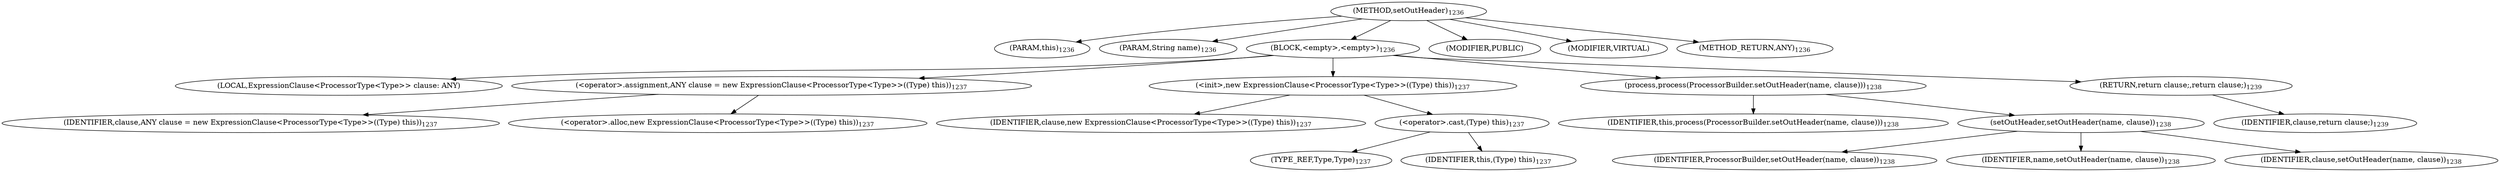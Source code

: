 digraph "setOutHeader" {  
"2302" [label = <(METHOD,setOutHeader)<SUB>1236</SUB>> ]
"353" [label = <(PARAM,this)<SUB>1236</SUB>> ]
"2303" [label = <(PARAM,String name)<SUB>1236</SUB>> ]
"2304" [label = <(BLOCK,&lt;empty&gt;,&lt;empty&gt;)<SUB>1236</SUB>> ]
"355" [label = <(LOCAL,ExpressionClause&lt;ProcessorType&lt;Type&gt;&gt; clause: ANY)> ]
"2305" [label = <(&lt;operator&gt;.assignment,ANY clause = new ExpressionClause&lt;ProcessorType&lt;Type&gt;&gt;((Type) this))<SUB>1237</SUB>> ]
"2306" [label = <(IDENTIFIER,clause,ANY clause = new ExpressionClause&lt;ProcessorType&lt;Type&gt;&gt;((Type) this))<SUB>1237</SUB>> ]
"2307" [label = <(&lt;operator&gt;.alloc,new ExpressionClause&lt;ProcessorType&lt;Type&gt;&gt;((Type) this))<SUB>1237</SUB>> ]
"2308" [label = <(&lt;init&gt;,new ExpressionClause&lt;ProcessorType&lt;Type&gt;&gt;((Type) this))<SUB>1237</SUB>> ]
"354" [label = <(IDENTIFIER,clause,new ExpressionClause&lt;ProcessorType&lt;Type&gt;&gt;((Type) this))<SUB>1237</SUB>> ]
"2309" [label = <(&lt;operator&gt;.cast,(Type) this)<SUB>1237</SUB>> ]
"2310" [label = <(TYPE_REF,Type,Type)<SUB>1237</SUB>> ]
"352" [label = <(IDENTIFIER,this,(Type) this)<SUB>1237</SUB>> ]
"2311" [label = <(process,process(ProcessorBuilder.setOutHeader(name, clause)))<SUB>1238</SUB>> ]
"356" [label = <(IDENTIFIER,this,process(ProcessorBuilder.setOutHeader(name, clause)))<SUB>1238</SUB>> ]
"2312" [label = <(setOutHeader,setOutHeader(name, clause))<SUB>1238</SUB>> ]
"2313" [label = <(IDENTIFIER,ProcessorBuilder,setOutHeader(name, clause))<SUB>1238</SUB>> ]
"2314" [label = <(IDENTIFIER,name,setOutHeader(name, clause))<SUB>1238</SUB>> ]
"2315" [label = <(IDENTIFIER,clause,setOutHeader(name, clause))<SUB>1238</SUB>> ]
"2316" [label = <(RETURN,return clause;,return clause;)<SUB>1239</SUB>> ]
"2317" [label = <(IDENTIFIER,clause,return clause;)<SUB>1239</SUB>> ]
"2318" [label = <(MODIFIER,PUBLIC)> ]
"2319" [label = <(MODIFIER,VIRTUAL)> ]
"2320" [label = <(METHOD_RETURN,ANY)<SUB>1236</SUB>> ]
  "2302" -> "353" 
  "2302" -> "2303" 
  "2302" -> "2304" 
  "2302" -> "2318" 
  "2302" -> "2319" 
  "2302" -> "2320" 
  "2304" -> "355" 
  "2304" -> "2305" 
  "2304" -> "2308" 
  "2304" -> "2311" 
  "2304" -> "2316" 
  "2305" -> "2306" 
  "2305" -> "2307" 
  "2308" -> "354" 
  "2308" -> "2309" 
  "2309" -> "2310" 
  "2309" -> "352" 
  "2311" -> "356" 
  "2311" -> "2312" 
  "2312" -> "2313" 
  "2312" -> "2314" 
  "2312" -> "2315" 
  "2316" -> "2317" 
}
